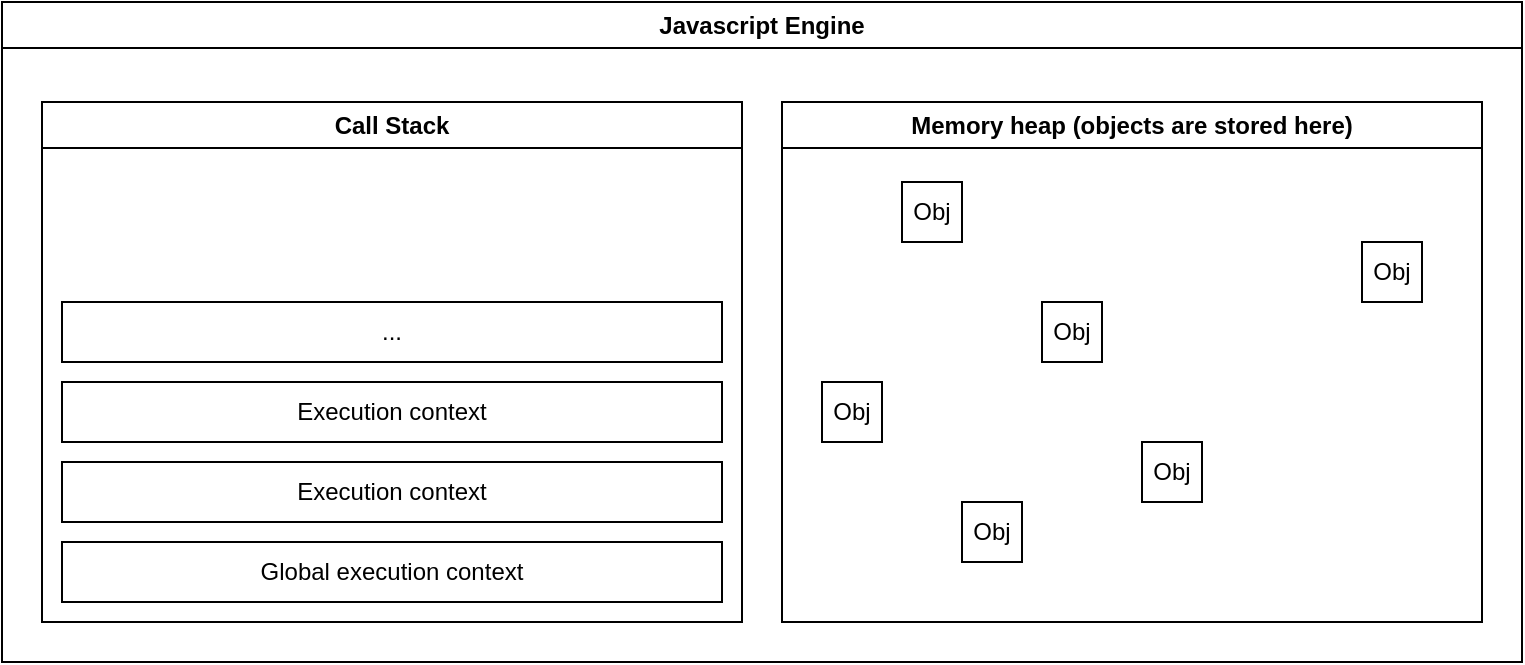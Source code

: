 <mxfile>
    <diagram id="HV-CSIcwyG_n2GBvmHQ7" name="Page-1">
        <mxGraphModel dx="900" dy="714" grid="1" gridSize="10" guides="1" tooltips="1" connect="1" arrows="1" fold="1" page="1" pageScale="1" pageWidth="850" pageHeight="400" math="0" shadow="0">
            <root>
                <mxCell id="0"/>
                <mxCell id="1" parent="0"/>
                <mxCell id="2" value="Javascript Engine" style="swimlane;whiteSpace=wrap;html=1;" vertex="1" parent="1">
                    <mxGeometry x="40" y="30" width="760" height="330" as="geometry"/>
                </mxCell>
                <mxCell id="3" value="Call Stack" style="swimlane;whiteSpace=wrap;html=1;" vertex="1" parent="2">
                    <mxGeometry x="20" y="50" width="350" height="260" as="geometry"/>
                </mxCell>
                <mxCell id="14" value="Global execution context" style="rounded=0;whiteSpace=wrap;html=1;" vertex="1" parent="3">
                    <mxGeometry x="10" y="220" width="330" height="30" as="geometry"/>
                </mxCell>
                <mxCell id="15" value="Execution context" style="rounded=0;whiteSpace=wrap;html=1;" vertex="1" parent="3">
                    <mxGeometry x="10" y="180" width="330" height="30" as="geometry"/>
                </mxCell>
                <mxCell id="16" value="Execution context" style="rounded=0;whiteSpace=wrap;html=1;" vertex="1" parent="3">
                    <mxGeometry x="10" y="140" width="330" height="30" as="geometry"/>
                </mxCell>
                <mxCell id="17" value="..." style="rounded=0;whiteSpace=wrap;html=1;" vertex="1" parent="3">
                    <mxGeometry x="10" y="100" width="330" height="30" as="geometry"/>
                </mxCell>
                <mxCell id="4" value="Memory heap (objects are stored here)" style="swimlane;whiteSpace=wrap;html=1;" vertex="1" parent="2">
                    <mxGeometry x="390" y="50" width="350" height="260" as="geometry"/>
                </mxCell>
                <mxCell id="18" value="Obj" style="whiteSpace=wrap;html=1;aspect=fixed;" vertex="1" parent="4">
                    <mxGeometry x="60" y="40" width="30" height="30" as="geometry"/>
                </mxCell>
                <mxCell id="19" value="Obj" style="whiteSpace=wrap;html=1;aspect=fixed;" vertex="1" parent="4">
                    <mxGeometry x="20" y="140" width="30" height="30" as="geometry"/>
                </mxCell>
                <mxCell id="20" value="Obj" style="whiteSpace=wrap;html=1;aspect=fixed;" vertex="1" parent="4">
                    <mxGeometry x="130" y="100" width="30" height="30" as="geometry"/>
                </mxCell>
                <mxCell id="21" value="Obj" style="whiteSpace=wrap;html=1;aspect=fixed;" vertex="1" parent="4">
                    <mxGeometry x="90" y="200" width="30" height="30" as="geometry"/>
                </mxCell>
                <mxCell id="22" value="Obj" style="whiteSpace=wrap;html=1;aspect=fixed;" vertex="1" parent="4">
                    <mxGeometry x="180" y="170" width="30" height="30" as="geometry"/>
                </mxCell>
                <mxCell id="23" value="Obj" style="whiteSpace=wrap;html=1;aspect=fixed;" vertex="1" parent="4">
                    <mxGeometry x="290" y="70" width="30" height="30" as="geometry"/>
                </mxCell>
            </root>
        </mxGraphModel>
    </diagram>
</mxfile>